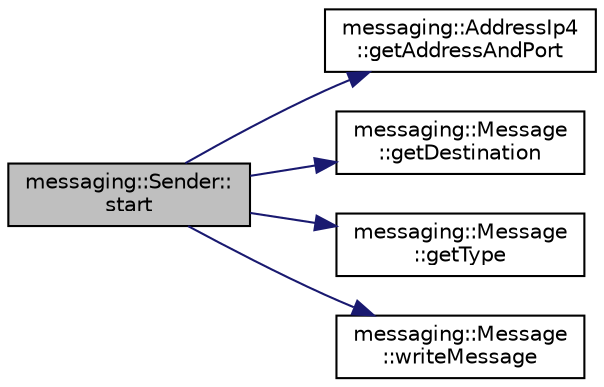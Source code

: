 digraph "messaging::Sender::start"
{
 // LATEX_PDF_SIZE
  edge [fontname="Helvetica",fontsize="10",labelfontname="Helvetica",labelfontsize="10"];
  node [fontname="Helvetica",fontsize="10",shape=record];
  rankdir="LR";
  Node1 [label="messaging::Sender::\lstart",height=0.2,width=0.4,color="black", fillcolor="grey75", style="filled", fontcolor="black",tooltip=" "];
  Node1 -> Node2 [color="midnightblue",fontsize="10",style="solid"];
  Node2 [label="messaging::AddressIp4\l::getAddressAndPort",height=0.2,width=0.4,color="black", fillcolor="white", style="filled",URL="$classmessaging_1_1_address_ip4.html#a4483da65316c187c67d7450c9bf10fae",tooltip=" "];
  Node1 -> Node3 [color="midnightblue",fontsize="10",style="solid"];
  Node3 [label="messaging::Message\l::getDestination",height=0.2,width=0.4,color="black", fillcolor="white", style="filled",URL="$classmessaging_1_1_message.html#a929a3aafb9c95969842f3d64d26c1a08",tooltip=" "];
  Node1 -> Node4 [color="midnightblue",fontsize="10",style="solid"];
  Node4 [label="messaging::Message\l::getType",height=0.2,width=0.4,color="black", fillcolor="white", style="filled",URL="$classmessaging_1_1_message.html#a6bbb938d0158f0fe131fde9a76f3d644",tooltip=" "];
  Node1 -> Node5 [color="midnightblue",fontsize="10",style="solid"];
  Node5 [label="messaging::Message\l::writeMessage",height=0.2,width=0.4,color="black", fillcolor="white", style="filled",URL="$classmessaging_1_1_message.html#a46b1a125113b3e3ea83dbfb5c492455b",tooltip=" "];
}

